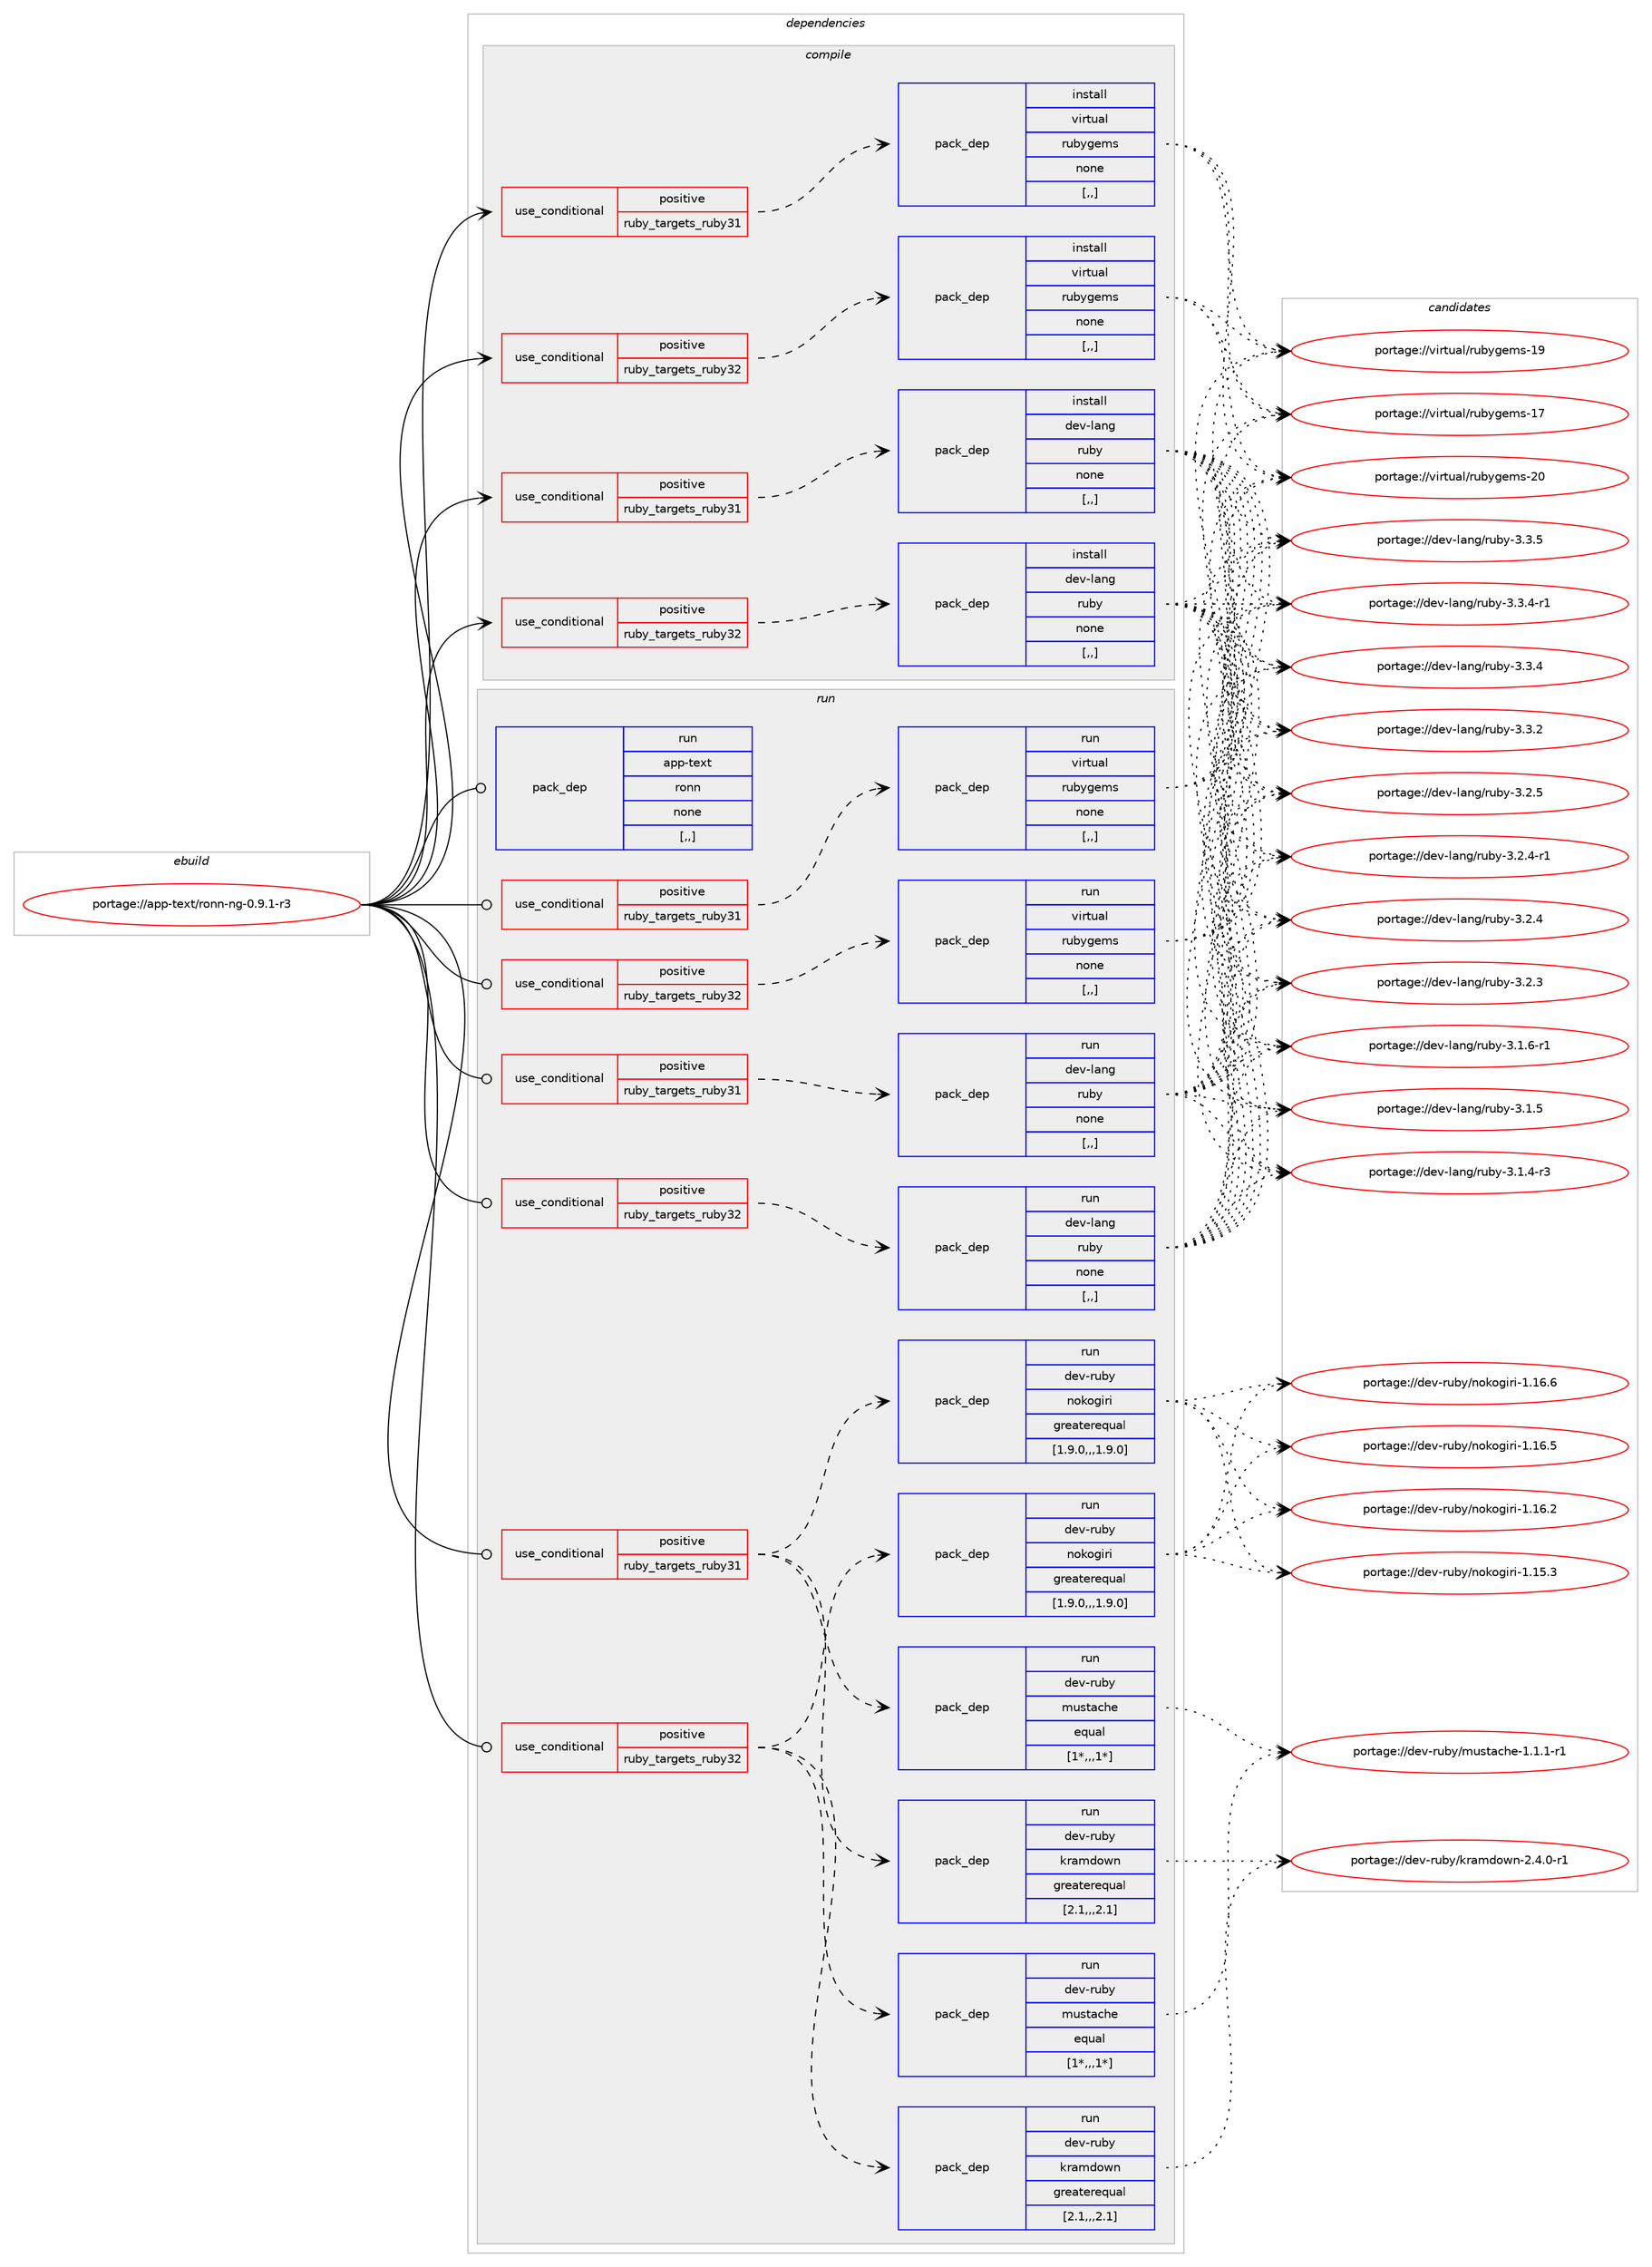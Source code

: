 digraph prolog {

# *************
# Graph options
# *************

newrank=true;
concentrate=true;
compound=true;
graph [rankdir=LR,fontname=Helvetica,fontsize=10,ranksep=1.5];#, ranksep=2.5, nodesep=0.2];
edge  [arrowhead=vee];
node  [fontname=Helvetica,fontsize=10];

# **********
# The ebuild
# **********

subgraph cluster_leftcol {
color=gray;
label=<<i>ebuild</i>>;
id [label="portage://app-text/ronn-ng-0.9.1-r3", color=red, width=4, href="../app-text/ronn-ng-0.9.1-r3.svg"];
}

# ****************
# The dependencies
# ****************

subgraph cluster_midcol {
color=gray;
label=<<i>dependencies</i>>;
subgraph cluster_compile {
fillcolor="#eeeeee";
style=filled;
label=<<i>compile</i>>;
subgraph cond145521 {
dependency551854 [label=<<TABLE BORDER="0" CELLBORDER="1" CELLSPACING="0" CELLPADDING="4"><TR><TD ROWSPAN="3" CELLPADDING="10">use_conditional</TD></TR><TR><TD>positive</TD></TR><TR><TD>ruby_targets_ruby31</TD></TR></TABLE>>, shape=none, color=red];
subgraph pack402227 {
dependency551855 [label=<<TABLE BORDER="0" CELLBORDER="1" CELLSPACING="0" CELLPADDING="4" WIDTH="220"><TR><TD ROWSPAN="6" CELLPADDING="30">pack_dep</TD></TR><TR><TD WIDTH="110">install</TD></TR><TR><TD>dev-lang</TD></TR><TR><TD>ruby</TD></TR><TR><TD>none</TD></TR><TR><TD>[,,]</TD></TR></TABLE>>, shape=none, color=blue];
}
dependency551854:e -> dependency551855:w [weight=20,style="dashed",arrowhead="vee"];
}
id:e -> dependency551854:w [weight=20,style="solid",arrowhead="vee"];
subgraph cond145522 {
dependency551856 [label=<<TABLE BORDER="0" CELLBORDER="1" CELLSPACING="0" CELLPADDING="4"><TR><TD ROWSPAN="3" CELLPADDING="10">use_conditional</TD></TR><TR><TD>positive</TD></TR><TR><TD>ruby_targets_ruby31</TD></TR></TABLE>>, shape=none, color=red];
subgraph pack402228 {
dependency551857 [label=<<TABLE BORDER="0" CELLBORDER="1" CELLSPACING="0" CELLPADDING="4" WIDTH="220"><TR><TD ROWSPAN="6" CELLPADDING="30">pack_dep</TD></TR><TR><TD WIDTH="110">install</TD></TR><TR><TD>virtual</TD></TR><TR><TD>rubygems</TD></TR><TR><TD>none</TD></TR><TR><TD>[,,]</TD></TR></TABLE>>, shape=none, color=blue];
}
dependency551856:e -> dependency551857:w [weight=20,style="dashed",arrowhead="vee"];
}
id:e -> dependency551856:w [weight=20,style="solid",arrowhead="vee"];
subgraph cond145523 {
dependency551858 [label=<<TABLE BORDER="0" CELLBORDER="1" CELLSPACING="0" CELLPADDING="4"><TR><TD ROWSPAN="3" CELLPADDING="10">use_conditional</TD></TR><TR><TD>positive</TD></TR><TR><TD>ruby_targets_ruby32</TD></TR></TABLE>>, shape=none, color=red];
subgraph pack402229 {
dependency551859 [label=<<TABLE BORDER="0" CELLBORDER="1" CELLSPACING="0" CELLPADDING="4" WIDTH="220"><TR><TD ROWSPAN="6" CELLPADDING="30">pack_dep</TD></TR><TR><TD WIDTH="110">install</TD></TR><TR><TD>dev-lang</TD></TR><TR><TD>ruby</TD></TR><TR><TD>none</TD></TR><TR><TD>[,,]</TD></TR></TABLE>>, shape=none, color=blue];
}
dependency551858:e -> dependency551859:w [weight=20,style="dashed",arrowhead="vee"];
}
id:e -> dependency551858:w [weight=20,style="solid",arrowhead="vee"];
subgraph cond145524 {
dependency551860 [label=<<TABLE BORDER="0" CELLBORDER="1" CELLSPACING="0" CELLPADDING="4"><TR><TD ROWSPAN="3" CELLPADDING="10">use_conditional</TD></TR><TR><TD>positive</TD></TR><TR><TD>ruby_targets_ruby32</TD></TR></TABLE>>, shape=none, color=red];
subgraph pack402230 {
dependency551861 [label=<<TABLE BORDER="0" CELLBORDER="1" CELLSPACING="0" CELLPADDING="4" WIDTH="220"><TR><TD ROWSPAN="6" CELLPADDING="30">pack_dep</TD></TR><TR><TD WIDTH="110">install</TD></TR><TR><TD>virtual</TD></TR><TR><TD>rubygems</TD></TR><TR><TD>none</TD></TR><TR><TD>[,,]</TD></TR></TABLE>>, shape=none, color=blue];
}
dependency551860:e -> dependency551861:w [weight=20,style="dashed",arrowhead="vee"];
}
id:e -> dependency551860:w [weight=20,style="solid",arrowhead="vee"];
}
subgraph cluster_compileandrun {
fillcolor="#eeeeee";
style=filled;
label=<<i>compile and run</i>>;
}
subgraph cluster_run {
fillcolor="#eeeeee";
style=filled;
label=<<i>run</i>>;
subgraph cond145525 {
dependency551862 [label=<<TABLE BORDER="0" CELLBORDER="1" CELLSPACING="0" CELLPADDING="4"><TR><TD ROWSPAN="3" CELLPADDING="10">use_conditional</TD></TR><TR><TD>positive</TD></TR><TR><TD>ruby_targets_ruby31</TD></TR></TABLE>>, shape=none, color=red];
subgraph pack402231 {
dependency551863 [label=<<TABLE BORDER="0" CELLBORDER="1" CELLSPACING="0" CELLPADDING="4" WIDTH="220"><TR><TD ROWSPAN="6" CELLPADDING="30">pack_dep</TD></TR><TR><TD WIDTH="110">run</TD></TR><TR><TD>dev-lang</TD></TR><TR><TD>ruby</TD></TR><TR><TD>none</TD></TR><TR><TD>[,,]</TD></TR></TABLE>>, shape=none, color=blue];
}
dependency551862:e -> dependency551863:w [weight=20,style="dashed",arrowhead="vee"];
}
id:e -> dependency551862:w [weight=20,style="solid",arrowhead="odot"];
subgraph cond145526 {
dependency551864 [label=<<TABLE BORDER="0" CELLBORDER="1" CELLSPACING="0" CELLPADDING="4"><TR><TD ROWSPAN="3" CELLPADDING="10">use_conditional</TD></TR><TR><TD>positive</TD></TR><TR><TD>ruby_targets_ruby31</TD></TR></TABLE>>, shape=none, color=red];
subgraph pack402232 {
dependency551865 [label=<<TABLE BORDER="0" CELLBORDER="1" CELLSPACING="0" CELLPADDING="4" WIDTH="220"><TR><TD ROWSPAN="6" CELLPADDING="30">pack_dep</TD></TR><TR><TD WIDTH="110">run</TD></TR><TR><TD>dev-ruby</TD></TR><TR><TD>mustache</TD></TR><TR><TD>equal</TD></TR><TR><TD>[1*,,,1*]</TD></TR></TABLE>>, shape=none, color=blue];
}
dependency551864:e -> dependency551865:w [weight=20,style="dashed",arrowhead="vee"];
subgraph pack402233 {
dependency551866 [label=<<TABLE BORDER="0" CELLBORDER="1" CELLSPACING="0" CELLPADDING="4" WIDTH="220"><TR><TD ROWSPAN="6" CELLPADDING="30">pack_dep</TD></TR><TR><TD WIDTH="110">run</TD></TR><TR><TD>dev-ruby</TD></TR><TR><TD>kramdown</TD></TR><TR><TD>greaterequal</TD></TR><TR><TD>[2.1,,,2.1]</TD></TR></TABLE>>, shape=none, color=blue];
}
dependency551864:e -> dependency551866:w [weight=20,style="dashed",arrowhead="vee"];
subgraph pack402234 {
dependency551867 [label=<<TABLE BORDER="0" CELLBORDER="1" CELLSPACING="0" CELLPADDING="4" WIDTH="220"><TR><TD ROWSPAN="6" CELLPADDING="30">pack_dep</TD></TR><TR><TD WIDTH="110">run</TD></TR><TR><TD>dev-ruby</TD></TR><TR><TD>nokogiri</TD></TR><TR><TD>greaterequal</TD></TR><TR><TD>[1.9.0,,,1.9.0]</TD></TR></TABLE>>, shape=none, color=blue];
}
dependency551864:e -> dependency551867:w [weight=20,style="dashed",arrowhead="vee"];
}
id:e -> dependency551864:w [weight=20,style="solid",arrowhead="odot"];
subgraph cond145527 {
dependency551868 [label=<<TABLE BORDER="0" CELLBORDER="1" CELLSPACING="0" CELLPADDING="4"><TR><TD ROWSPAN="3" CELLPADDING="10">use_conditional</TD></TR><TR><TD>positive</TD></TR><TR><TD>ruby_targets_ruby31</TD></TR></TABLE>>, shape=none, color=red];
subgraph pack402235 {
dependency551869 [label=<<TABLE BORDER="0" CELLBORDER="1" CELLSPACING="0" CELLPADDING="4" WIDTH="220"><TR><TD ROWSPAN="6" CELLPADDING="30">pack_dep</TD></TR><TR><TD WIDTH="110">run</TD></TR><TR><TD>virtual</TD></TR><TR><TD>rubygems</TD></TR><TR><TD>none</TD></TR><TR><TD>[,,]</TD></TR></TABLE>>, shape=none, color=blue];
}
dependency551868:e -> dependency551869:w [weight=20,style="dashed",arrowhead="vee"];
}
id:e -> dependency551868:w [weight=20,style="solid",arrowhead="odot"];
subgraph cond145528 {
dependency551870 [label=<<TABLE BORDER="0" CELLBORDER="1" CELLSPACING="0" CELLPADDING="4"><TR><TD ROWSPAN="3" CELLPADDING="10">use_conditional</TD></TR><TR><TD>positive</TD></TR><TR><TD>ruby_targets_ruby32</TD></TR></TABLE>>, shape=none, color=red];
subgraph pack402236 {
dependency551871 [label=<<TABLE BORDER="0" CELLBORDER="1" CELLSPACING="0" CELLPADDING="4" WIDTH="220"><TR><TD ROWSPAN="6" CELLPADDING="30">pack_dep</TD></TR><TR><TD WIDTH="110">run</TD></TR><TR><TD>dev-lang</TD></TR><TR><TD>ruby</TD></TR><TR><TD>none</TD></TR><TR><TD>[,,]</TD></TR></TABLE>>, shape=none, color=blue];
}
dependency551870:e -> dependency551871:w [weight=20,style="dashed",arrowhead="vee"];
}
id:e -> dependency551870:w [weight=20,style="solid",arrowhead="odot"];
subgraph cond145529 {
dependency551872 [label=<<TABLE BORDER="0" CELLBORDER="1" CELLSPACING="0" CELLPADDING="4"><TR><TD ROWSPAN="3" CELLPADDING="10">use_conditional</TD></TR><TR><TD>positive</TD></TR><TR><TD>ruby_targets_ruby32</TD></TR></TABLE>>, shape=none, color=red];
subgraph pack402237 {
dependency551873 [label=<<TABLE BORDER="0" CELLBORDER="1" CELLSPACING="0" CELLPADDING="4" WIDTH="220"><TR><TD ROWSPAN="6" CELLPADDING="30">pack_dep</TD></TR><TR><TD WIDTH="110">run</TD></TR><TR><TD>dev-ruby</TD></TR><TR><TD>mustache</TD></TR><TR><TD>equal</TD></TR><TR><TD>[1*,,,1*]</TD></TR></TABLE>>, shape=none, color=blue];
}
dependency551872:e -> dependency551873:w [weight=20,style="dashed",arrowhead="vee"];
subgraph pack402238 {
dependency551874 [label=<<TABLE BORDER="0" CELLBORDER="1" CELLSPACING="0" CELLPADDING="4" WIDTH="220"><TR><TD ROWSPAN="6" CELLPADDING="30">pack_dep</TD></TR><TR><TD WIDTH="110">run</TD></TR><TR><TD>dev-ruby</TD></TR><TR><TD>kramdown</TD></TR><TR><TD>greaterequal</TD></TR><TR><TD>[2.1,,,2.1]</TD></TR></TABLE>>, shape=none, color=blue];
}
dependency551872:e -> dependency551874:w [weight=20,style="dashed",arrowhead="vee"];
subgraph pack402239 {
dependency551875 [label=<<TABLE BORDER="0" CELLBORDER="1" CELLSPACING="0" CELLPADDING="4" WIDTH="220"><TR><TD ROWSPAN="6" CELLPADDING="30">pack_dep</TD></TR><TR><TD WIDTH="110">run</TD></TR><TR><TD>dev-ruby</TD></TR><TR><TD>nokogiri</TD></TR><TR><TD>greaterequal</TD></TR><TR><TD>[1.9.0,,,1.9.0]</TD></TR></TABLE>>, shape=none, color=blue];
}
dependency551872:e -> dependency551875:w [weight=20,style="dashed",arrowhead="vee"];
}
id:e -> dependency551872:w [weight=20,style="solid",arrowhead="odot"];
subgraph cond145530 {
dependency551876 [label=<<TABLE BORDER="0" CELLBORDER="1" CELLSPACING="0" CELLPADDING="4"><TR><TD ROWSPAN="3" CELLPADDING="10">use_conditional</TD></TR><TR><TD>positive</TD></TR><TR><TD>ruby_targets_ruby32</TD></TR></TABLE>>, shape=none, color=red];
subgraph pack402240 {
dependency551877 [label=<<TABLE BORDER="0" CELLBORDER="1" CELLSPACING="0" CELLPADDING="4" WIDTH="220"><TR><TD ROWSPAN="6" CELLPADDING="30">pack_dep</TD></TR><TR><TD WIDTH="110">run</TD></TR><TR><TD>virtual</TD></TR><TR><TD>rubygems</TD></TR><TR><TD>none</TD></TR><TR><TD>[,,]</TD></TR></TABLE>>, shape=none, color=blue];
}
dependency551876:e -> dependency551877:w [weight=20,style="dashed",arrowhead="vee"];
}
id:e -> dependency551876:w [weight=20,style="solid",arrowhead="odot"];
subgraph pack402241 {
dependency551878 [label=<<TABLE BORDER="0" CELLBORDER="1" CELLSPACING="0" CELLPADDING="4" WIDTH="220"><TR><TD ROWSPAN="6" CELLPADDING="30">pack_dep</TD></TR><TR><TD WIDTH="110">run</TD></TR><TR><TD>app-text</TD></TR><TR><TD>ronn</TD></TR><TR><TD>none</TD></TR><TR><TD>[,,]</TD></TR></TABLE>>, shape=none, color=blue];
}
id:e -> dependency551878:w [weight=20,style="solid",arrowhead="odot"];
}
}

# **************
# The candidates
# **************

subgraph cluster_choices {
rank=same;
color=gray;
label=<<i>candidates</i>>;

subgraph choice402227 {
color=black;
nodesep=1;
choice10010111845108971101034711411798121455146514653 [label="portage://dev-lang/ruby-3.3.5", color=red, width=4,href="../dev-lang/ruby-3.3.5.svg"];
choice100101118451089711010347114117981214551465146524511449 [label="portage://dev-lang/ruby-3.3.4-r1", color=red, width=4,href="../dev-lang/ruby-3.3.4-r1.svg"];
choice10010111845108971101034711411798121455146514652 [label="portage://dev-lang/ruby-3.3.4", color=red, width=4,href="../dev-lang/ruby-3.3.4.svg"];
choice10010111845108971101034711411798121455146514650 [label="portage://dev-lang/ruby-3.3.2", color=red, width=4,href="../dev-lang/ruby-3.3.2.svg"];
choice10010111845108971101034711411798121455146504653 [label="portage://dev-lang/ruby-3.2.5", color=red, width=4,href="../dev-lang/ruby-3.2.5.svg"];
choice100101118451089711010347114117981214551465046524511449 [label="portage://dev-lang/ruby-3.2.4-r1", color=red, width=4,href="../dev-lang/ruby-3.2.4-r1.svg"];
choice10010111845108971101034711411798121455146504652 [label="portage://dev-lang/ruby-3.2.4", color=red, width=4,href="../dev-lang/ruby-3.2.4.svg"];
choice10010111845108971101034711411798121455146504651 [label="portage://dev-lang/ruby-3.2.3", color=red, width=4,href="../dev-lang/ruby-3.2.3.svg"];
choice100101118451089711010347114117981214551464946544511449 [label="portage://dev-lang/ruby-3.1.6-r1", color=red, width=4,href="../dev-lang/ruby-3.1.6-r1.svg"];
choice10010111845108971101034711411798121455146494653 [label="portage://dev-lang/ruby-3.1.5", color=red, width=4,href="../dev-lang/ruby-3.1.5.svg"];
choice100101118451089711010347114117981214551464946524511451 [label="portage://dev-lang/ruby-3.1.4-r3", color=red, width=4,href="../dev-lang/ruby-3.1.4-r3.svg"];
dependency551855:e -> choice10010111845108971101034711411798121455146514653:w [style=dotted,weight="100"];
dependency551855:e -> choice100101118451089711010347114117981214551465146524511449:w [style=dotted,weight="100"];
dependency551855:e -> choice10010111845108971101034711411798121455146514652:w [style=dotted,weight="100"];
dependency551855:e -> choice10010111845108971101034711411798121455146514650:w [style=dotted,weight="100"];
dependency551855:e -> choice10010111845108971101034711411798121455146504653:w [style=dotted,weight="100"];
dependency551855:e -> choice100101118451089711010347114117981214551465046524511449:w [style=dotted,weight="100"];
dependency551855:e -> choice10010111845108971101034711411798121455146504652:w [style=dotted,weight="100"];
dependency551855:e -> choice10010111845108971101034711411798121455146504651:w [style=dotted,weight="100"];
dependency551855:e -> choice100101118451089711010347114117981214551464946544511449:w [style=dotted,weight="100"];
dependency551855:e -> choice10010111845108971101034711411798121455146494653:w [style=dotted,weight="100"];
dependency551855:e -> choice100101118451089711010347114117981214551464946524511451:w [style=dotted,weight="100"];
}
subgraph choice402228 {
color=black;
nodesep=1;
choice118105114116117971084711411798121103101109115455048 [label="portage://virtual/rubygems-20", color=red, width=4,href="../virtual/rubygems-20.svg"];
choice118105114116117971084711411798121103101109115454957 [label="portage://virtual/rubygems-19", color=red, width=4,href="../virtual/rubygems-19.svg"];
choice118105114116117971084711411798121103101109115454955 [label="portage://virtual/rubygems-17", color=red, width=4,href="../virtual/rubygems-17.svg"];
dependency551857:e -> choice118105114116117971084711411798121103101109115455048:w [style=dotted,weight="100"];
dependency551857:e -> choice118105114116117971084711411798121103101109115454957:w [style=dotted,weight="100"];
dependency551857:e -> choice118105114116117971084711411798121103101109115454955:w [style=dotted,weight="100"];
}
subgraph choice402229 {
color=black;
nodesep=1;
choice10010111845108971101034711411798121455146514653 [label="portage://dev-lang/ruby-3.3.5", color=red, width=4,href="../dev-lang/ruby-3.3.5.svg"];
choice100101118451089711010347114117981214551465146524511449 [label="portage://dev-lang/ruby-3.3.4-r1", color=red, width=4,href="../dev-lang/ruby-3.3.4-r1.svg"];
choice10010111845108971101034711411798121455146514652 [label="portage://dev-lang/ruby-3.3.4", color=red, width=4,href="../dev-lang/ruby-3.3.4.svg"];
choice10010111845108971101034711411798121455146514650 [label="portage://dev-lang/ruby-3.3.2", color=red, width=4,href="../dev-lang/ruby-3.3.2.svg"];
choice10010111845108971101034711411798121455146504653 [label="portage://dev-lang/ruby-3.2.5", color=red, width=4,href="../dev-lang/ruby-3.2.5.svg"];
choice100101118451089711010347114117981214551465046524511449 [label="portage://dev-lang/ruby-3.2.4-r1", color=red, width=4,href="../dev-lang/ruby-3.2.4-r1.svg"];
choice10010111845108971101034711411798121455146504652 [label="portage://dev-lang/ruby-3.2.4", color=red, width=4,href="../dev-lang/ruby-3.2.4.svg"];
choice10010111845108971101034711411798121455146504651 [label="portage://dev-lang/ruby-3.2.3", color=red, width=4,href="../dev-lang/ruby-3.2.3.svg"];
choice100101118451089711010347114117981214551464946544511449 [label="portage://dev-lang/ruby-3.1.6-r1", color=red, width=4,href="../dev-lang/ruby-3.1.6-r1.svg"];
choice10010111845108971101034711411798121455146494653 [label="portage://dev-lang/ruby-3.1.5", color=red, width=4,href="../dev-lang/ruby-3.1.5.svg"];
choice100101118451089711010347114117981214551464946524511451 [label="portage://dev-lang/ruby-3.1.4-r3", color=red, width=4,href="../dev-lang/ruby-3.1.4-r3.svg"];
dependency551859:e -> choice10010111845108971101034711411798121455146514653:w [style=dotted,weight="100"];
dependency551859:e -> choice100101118451089711010347114117981214551465146524511449:w [style=dotted,weight="100"];
dependency551859:e -> choice10010111845108971101034711411798121455146514652:w [style=dotted,weight="100"];
dependency551859:e -> choice10010111845108971101034711411798121455146514650:w [style=dotted,weight="100"];
dependency551859:e -> choice10010111845108971101034711411798121455146504653:w [style=dotted,weight="100"];
dependency551859:e -> choice100101118451089711010347114117981214551465046524511449:w [style=dotted,weight="100"];
dependency551859:e -> choice10010111845108971101034711411798121455146504652:w [style=dotted,weight="100"];
dependency551859:e -> choice10010111845108971101034711411798121455146504651:w [style=dotted,weight="100"];
dependency551859:e -> choice100101118451089711010347114117981214551464946544511449:w [style=dotted,weight="100"];
dependency551859:e -> choice10010111845108971101034711411798121455146494653:w [style=dotted,weight="100"];
dependency551859:e -> choice100101118451089711010347114117981214551464946524511451:w [style=dotted,weight="100"];
}
subgraph choice402230 {
color=black;
nodesep=1;
choice118105114116117971084711411798121103101109115455048 [label="portage://virtual/rubygems-20", color=red, width=4,href="../virtual/rubygems-20.svg"];
choice118105114116117971084711411798121103101109115454957 [label="portage://virtual/rubygems-19", color=red, width=4,href="../virtual/rubygems-19.svg"];
choice118105114116117971084711411798121103101109115454955 [label="portage://virtual/rubygems-17", color=red, width=4,href="../virtual/rubygems-17.svg"];
dependency551861:e -> choice118105114116117971084711411798121103101109115455048:w [style=dotted,weight="100"];
dependency551861:e -> choice118105114116117971084711411798121103101109115454957:w [style=dotted,weight="100"];
dependency551861:e -> choice118105114116117971084711411798121103101109115454955:w [style=dotted,weight="100"];
}
subgraph choice402231 {
color=black;
nodesep=1;
choice10010111845108971101034711411798121455146514653 [label="portage://dev-lang/ruby-3.3.5", color=red, width=4,href="../dev-lang/ruby-3.3.5.svg"];
choice100101118451089711010347114117981214551465146524511449 [label="portage://dev-lang/ruby-3.3.4-r1", color=red, width=4,href="../dev-lang/ruby-3.3.4-r1.svg"];
choice10010111845108971101034711411798121455146514652 [label="portage://dev-lang/ruby-3.3.4", color=red, width=4,href="../dev-lang/ruby-3.3.4.svg"];
choice10010111845108971101034711411798121455146514650 [label="portage://dev-lang/ruby-3.3.2", color=red, width=4,href="../dev-lang/ruby-3.3.2.svg"];
choice10010111845108971101034711411798121455146504653 [label="portage://dev-lang/ruby-3.2.5", color=red, width=4,href="../dev-lang/ruby-3.2.5.svg"];
choice100101118451089711010347114117981214551465046524511449 [label="portage://dev-lang/ruby-3.2.4-r1", color=red, width=4,href="../dev-lang/ruby-3.2.4-r1.svg"];
choice10010111845108971101034711411798121455146504652 [label="portage://dev-lang/ruby-3.2.4", color=red, width=4,href="../dev-lang/ruby-3.2.4.svg"];
choice10010111845108971101034711411798121455146504651 [label="portage://dev-lang/ruby-3.2.3", color=red, width=4,href="../dev-lang/ruby-3.2.3.svg"];
choice100101118451089711010347114117981214551464946544511449 [label="portage://dev-lang/ruby-3.1.6-r1", color=red, width=4,href="../dev-lang/ruby-3.1.6-r1.svg"];
choice10010111845108971101034711411798121455146494653 [label="portage://dev-lang/ruby-3.1.5", color=red, width=4,href="../dev-lang/ruby-3.1.5.svg"];
choice100101118451089711010347114117981214551464946524511451 [label="portage://dev-lang/ruby-3.1.4-r3", color=red, width=4,href="../dev-lang/ruby-3.1.4-r3.svg"];
dependency551863:e -> choice10010111845108971101034711411798121455146514653:w [style=dotted,weight="100"];
dependency551863:e -> choice100101118451089711010347114117981214551465146524511449:w [style=dotted,weight="100"];
dependency551863:e -> choice10010111845108971101034711411798121455146514652:w [style=dotted,weight="100"];
dependency551863:e -> choice10010111845108971101034711411798121455146514650:w [style=dotted,weight="100"];
dependency551863:e -> choice10010111845108971101034711411798121455146504653:w [style=dotted,weight="100"];
dependency551863:e -> choice100101118451089711010347114117981214551465046524511449:w [style=dotted,weight="100"];
dependency551863:e -> choice10010111845108971101034711411798121455146504652:w [style=dotted,weight="100"];
dependency551863:e -> choice10010111845108971101034711411798121455146504651:w [style=dotted,weight="100"];
dependency551863:e -> choice100101118451089711010347114117981214551464946544511449:w [style=dotted,weight="100"];
dependency551863:e -> choice10010111845108971101034711411798121455146494653:w [style=dotted,weight="100"];
dependency551863:e -> choice100101118451089711010347114117981214551464946524511451:w [style=dotted,weight="100"];
}
subgraph choice402232 {
color=black;
nodesep=1;
choice10010111845114117981214710911711511697991041014549464946494511449 [label="portage://dev-ruby/mustache-1.1.1-r1", color=red, width=4,href="../dev-ruby/mustache-1.1.1-r1.svg"];
dependency551865:e -> choice10010111845114117981214710911711511697991041014549464946494511449:w [style=dotted,weight="100"];
}
subgraph choice402233 {
color=black;
nodesep=1;
choice100101118451141179812147107114971091001111191104550465246484511449 [label="portage://dev-ruby/kramdown-2.4.0-r1", color=red, width=4,href="../dev-ruby/kramdown-2.4.0-r1.svg"];
dependency551866:e -> choice100101118451141179812147107114971091001111191104550465246484511449:w [style=dotted,weight="100"];
}
subgraph choice402234 {
color=black;
nodesep=1;
choice10010111845114117981214711011110711110310511410545494649544654 [label="portage://dev-ruby/nokogiri-1.16.6", color=red, width=4,href="../dev-ruby/nokogiri-1.16.6.svg"];
choice10010111845114117981214711011110711110310511410545494649544653 [label="portage://dev-ruby/nokogiri-1.16.5", color=red, width=4,href="../dev-ruby/nokogiri-1.16.5.svg"];
choice10010111845114117981214711011110711110310511410545494649544650 [label="portage://dev-ruby/nokogiri-1.16.2", color=red, width=4,href="../dev-ruby/nokogiri-1.16.2.svg"];
choice10010111845114117981214711011110711110310511410545494649534651 [label="portage://dev-ruby/nokogiri-1.15.3", color=red, width=4,href="../dev-ruby/nokogiri-1.15.3.svg"];
dependency551867:e -> choice10010111845114117981214711011110711110310511410545494649544654:w [style=dotted,weight="100"];
dependency551867:e -> choice10010111845114117981214711011110711110310511410545494649544653:w [style=dotted,weight="100"];
dependency551867:e -> choice10010111845114117981214711011110711110310511410545494649544650:w [style=dotted,weight="100"];
dependency551867:e -> choice10010111845114117981214711011110711110310511410545494649534651:w [style=dotted,weight="100"];
}
subgraph choice402235 {
color=black;
nodesep=1;
choice118105114116117971084711411798121103101109115455048 [label="portage://virtual/rubygems-20", color=red, width=4,href="../virtual/rubygems-20.svg"];
choice118105114116117971084711411798121103101109115454957 [label="portage://virtual/rubygems-19", color=red, width=4,href="../virtual/rubygems-19.svg"];
choice118105114116117971084711411798121103101109115454955 [label="portage://virtual/rubygems-17", color=red, width=4,href="../virtual/rubygems-17.svg"];
dependency551869:e -> choice118105114116117971084711411798121103101109115455048:w [style=dotted,weight="100"];
dependency551869:e -> choice118105114116117971084711411798121103101109115454957:w [style=dotted,weight="100"];
dependency551869:e -> choice118105114116117971084711411798121103101109115454955:w [style=dotted,weight="100"];
}
subgraph choice402236 {
color=black;
nodesep=1;
choice10010111845108971101034711411798121455146514653 [label="portage://dev-lang/ruby-3.3.5", color=red, width=4,href="../dev-lang/ruby-3.3.5.svg"];
choice100101118451089711010347114117981214551465146524511449 [label="portage://dev-lang/ruby-3.3.4-r1", color=red, width=4,href="../dev-lang/ruby-3.3.4-r1.svg"];
choice10010111845108971101034711411798121455146514652 [label="portage://dev-lang/ruby-3.3.4", color=red, width=4,href="../dev-lang/ruby-3.3.4.svg"];
choice10010111845108971101034711411798121455146514650 [label="portage://dev-lang/ruby-3.3.2", color=red, width=4,href="../dev-lang/ruby-3.3.2.svg"];
choice10010111845108971101034711411798121455146504653 [label="portage://dev-lang/ruby-3.2.5", color=red, width=4,href="../dev-lang/ruby-3.2.5.svg"];
choice100101118451089711010347114117981214551465046524511449 [label="portage://dev-lang/ruby-3.2.4-r1", color=red, width=4,href="../dev-lang/ruby-3.2.4-r1.svg"];
choice10010111845108971101034711411798121455146504652 [label="portage://dev-lang/ruby-3.2.4", color=red, width=4,href="../dev-lang/ruby-3.2.4.svg"];
choice10010111845108971101034711411798121455146504651 [label="portage://dev-lang/ruby-3.2.3", color=red, width=4,href="../dev-lang/ruby-3.2.3.svg"];
choice100101118451089711010347114117981214551464946544511449 [label="portage://dev-lang/ruby-3.1.6-r1", color=red, width=4,href="../dev-lang/ruby-3.1.6-r1.svg"];
choice10010111845108971101034711411798121455146494653 [label="portage://dev-lang/ruby-3.1.5", color=red, width=4,href="../dev-lang/ruby-3.1.5.svg"];
choice100101118451089711010347114117981214551464946524511451 [label="portage://dev-lang/ruby-3.1.4-r3", color=red, width=4,href="../dev-lang/ruby-3.1.4-r3.svg"];
dependency551871:e -> choice10010111845108971101034711411798121455146514653:w [style=dotted,weight="100"];
dependency551871:e -> choice100101118451089711010347114117981214551465146524511449:w [style=dotted,weight="100"];
dependency551871:e -> choice10010111845108971101034711411798121455146514652:w [style=dotted,weight="100"];
dependency551871:e -> choice10010111845108971101034711411798121455146514650:w [style=dotted,weight="100"];
dependency551871:e -> choice10010111845108971101034711411798121455146504653:w [style=dotted,weight="100"];
dependency551871:e -> choice100101118451089711010347114117981214551465046524511449:w [style=dotted,weight="100"];
dependency551871:e -> choice10010111845108971101034711411798121455146504652:w [style=dotted,weight="100"];
dependency551871:e -> choice10010111845108971101034711411798121455146504651:w [style=dotted,weight="100"];
dependency551871:e -> choice100101118451089711010347114117981214551464946544511449:w [style=dotted,weight="100"];
dependency551871:e -> choice10010111845108971101034711411798121455146494653:w [style=dotted,weight="100"];
dependency551871:e -> choice100101118451089711010347114117981214551464946524511451:w [style=dotted,weight="100"];
}
subgraph choice402237 {
color=black;
nodesep=1;
choice10010111845114117981214710911711511697991041014549464946494511449 [label="portage://dev-ruby/mustache-1.1.1-r1", color=red, width=4,href="../dev-ruby/mustache-1.1.1-r1.svg"];
dependency551873:e -> choice10010111845114117981214710911711511697991041014549464946494511449:w [style=dotted,weight="100"];
}
subgraph choice402238 {
color=black;
nodesep=1;
choice100101118451141179812147107114971091001111191104550465246484511449 [label="portage://dev-ruby/kramdown-2.4.0-r1", color=red, width=4,href="../dev-ruby/kramdown-2.4.0-r1.svg"];
dependency551874:e -> choice100101118451141179812147107114971091001111191104550465246484511449:w [style=dotted,weight="100"];
}
subgraph choice402239 {
color=black;
nodesep=1;
choice10010111845114117981214711011110711110310511410545494649544654 [label="portage://dev-ruby/nokogiri-1.16.6", color=red, width=4,href="../dev-ruby/nokogiri-1.16.6.svg"];
choice10010111845114117981214711011110711110310511410545494649544653 [label="portage://dev-ruby/nokogiri-1.16.5", color=red, width=4,href="../dev-ruby/nokogiri-1.16.5.svg"];
choice10010111845114117981214711011110711110310511410545494649544650 [label="portage://dev-ruby/nokogiri-1.16.2", color=red, width=4,href="../dev-ruby/nokogiri-1.16.2.svg"];
choice10010111845114117981214711011110711110310511410545494649534651 [label="portage://dev-ruby/nokogiri-1.15.3", color=red, width=4,href="../dev-ruby/nokogiri-1.15.3.svg"];
dependency551875:e -> choice10010111845114117981214711011110711110310511410545494649544654:w [style=dotted,weight="100"];
dependency551875:e -> choice10010111845114117981214711011110711110310511410545494649544653:w [style=dotted,weight="100"];
dependency551875:e -> choice10010111845114117981214711011110711110310511410545494649544650:w [style=dotted,weight="100"];
dependency551875:e -> choice10010111845114117981214711011110711110310511410545494649534651:w [style=dotted,weight="100"];
}
subgraph choice402240 {
color=black;
nodesep=1;
choice118105114116117971084711411798121103101109115455048 [label="portage://virtual/rubygems-20", color=red, width=4,href="../virtual/rubygems-20.svg"];
choice118105114116117971084711411798121103101109115454957 [label="portage://virtual/rubygems-19", color=red, width=4,href="../virtual/rubygems-19.svg"];
choice118105114116117971084711411798121103101109115454955 [label="portage://virtual/rubygems-17", color=red, width=4,href="../virtual/rubygems-17.svg"];
dependency551877:e -> choice118105114116117971084711411798121103101109115455048:w [style=dotted,weight="100"];
dependency551877:e -> choice118105114116117971084711411798121103101109115454957:w [style=dotted,weight="100"];
dependency551877:e -> choice118105114116117971084711411798121103101109115454955:w [style=dotted,weight="100"];
}
subgraph choice402241 {
color=black;
nodesep=1;
}
}

}
